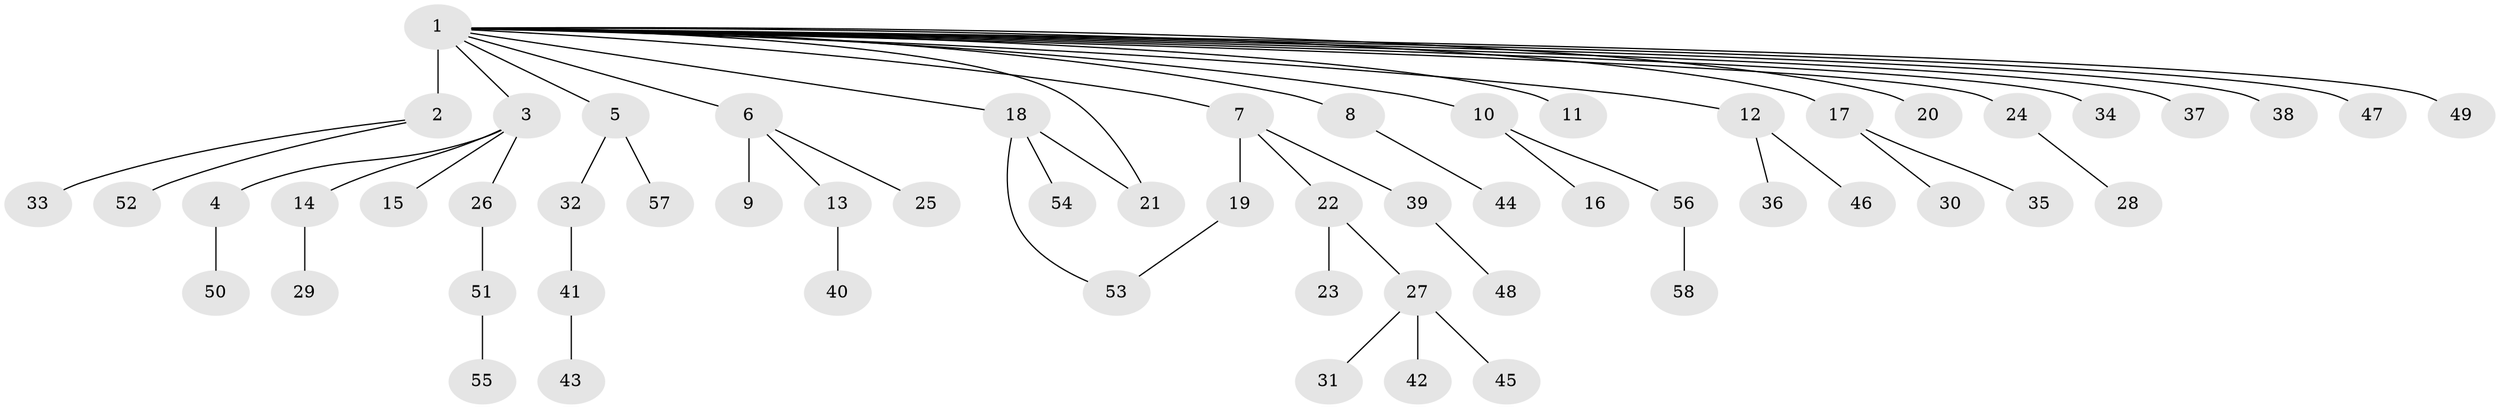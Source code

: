 // original degree distribution, {42: 0.006896551724137931, 2: 0.15862068965517243, 1: 0.6827586206896552, 16: 0.006896551724137931, 3: 0.05517241379310345, 4: 0.04827586206896552, 8: 0.006896551724137931, 7: 0.020689655172413793, 5: 0.013793103448275862}
// Generated by graph-tools (version 1.1) at 2025/50/03/04/25 22:50:11]
// undirected, 58 vertices, 59 edges
graph export_dot {
  node [color=gray90,style=filled];
  1;
  2;
  3;
  4;
  5;
  6;
  7;
  8;
  9;
  10;
  11;
  12;
  13;
  14;
  15;
  16;
  17;
  18;
  19;
  20;
  21;
  22;
  23;
  24;
  25;
  26;
  27;
  28;
  29;
  30;
  31;
  32;
  33;
  34;
  35;
  36;
  37;
  38;
  39;
  40;
  41;
  42;
  43;
  44;
  45;
  46;
  47;
  48;
  49;
  50;
  51;
  52;
  53;
  54;
  55;
  56;
  57;
  58;
  1 -- 2 [weight=23.0];
  1 -- 3 [weight=1.0];
  1 -- 5 [weight=1.0];
  1 -- 6 [weight=1.0];
  1 -- 7 [weight=1.0];
  1 -- 8 [weight=1.0];
  1 -- 10 [weight=1.0];
  1 -- 11 [weight=1.0];
  1 -- 12 [weight=1.0];
  1 -- 17 [weight=1.0];
  1 -- 18 [weight=1.0];
  1 -- 20 [weight=1.0];
  1 -- 21 [weight=1.0];
  1 -- 24 [weight=1.0];
  1 -- 34 [weight=1.0];
  1 -- 37 [weight=1.0];
  1 -- 38 [weight=1.0];
  1 -- 47 [weight=1.0];
  1 -- 49 [weight=1.0];
  2 -- 33 [weight=1.0];
  2 -- 52 [weight=1.0];
  3 -- 4 [weight=1.0];
  3 -- 14 [weight=11.0];
  3 -- 15 [weight=1.0];
  3 -- 26 [weight=1.0];
  4 -- 50 [weight=1.0];
  5 -- 32 [weight=1.0];
  5 -- 57 [weight=1.0];
  6 -- 9 [weight=4.0];
  6 -- 13 [weight=1.0];
  6 -- 25 [weight=1.0];
  7 -- 19 [weight=3.0];
  7 -- 22 [weight=1.0];
  7 -- 39 [weight=1.0];
  8 -- 44 [weight=1.0];
  10 -- 16 [weight=1.0];
  10 -- 56 [weight=1.0];
  12 -- 36 [weight=1.0];
  12 -- 46 [weight=1.0];
  13 -- 40 [weight=2.0];
  14 -- 29 [weight=1.0];
  17 -- 30 [weight=4.0];
  17 -- 35 [weight=1.0];
  18 -- 21 [weight=1.0];
  18 -- 53 [weight=1.0];
  18 -- 54 [weight=1.0];
  19 -- 53 [weight=1.0];
  22 -- 23 [weight=4.0];
  22 -- 27 [weight=1.0];
  24 -- 28 [weight=2.0];
  26 -- 51 [weight=1.0];
  27 -- 31 [weight=1.0];
  27 -- 42 [weight=1.0];
  27 -- 45 [weight=1.0];
  32 -- 41 [weight=1.0];
  39 -- 48 [weight=1.0];
  41 -- 43 [weight=1.0];
  51 -- 55 [weight=1.0];
  56 -- 58 [weight=1.0];
}
